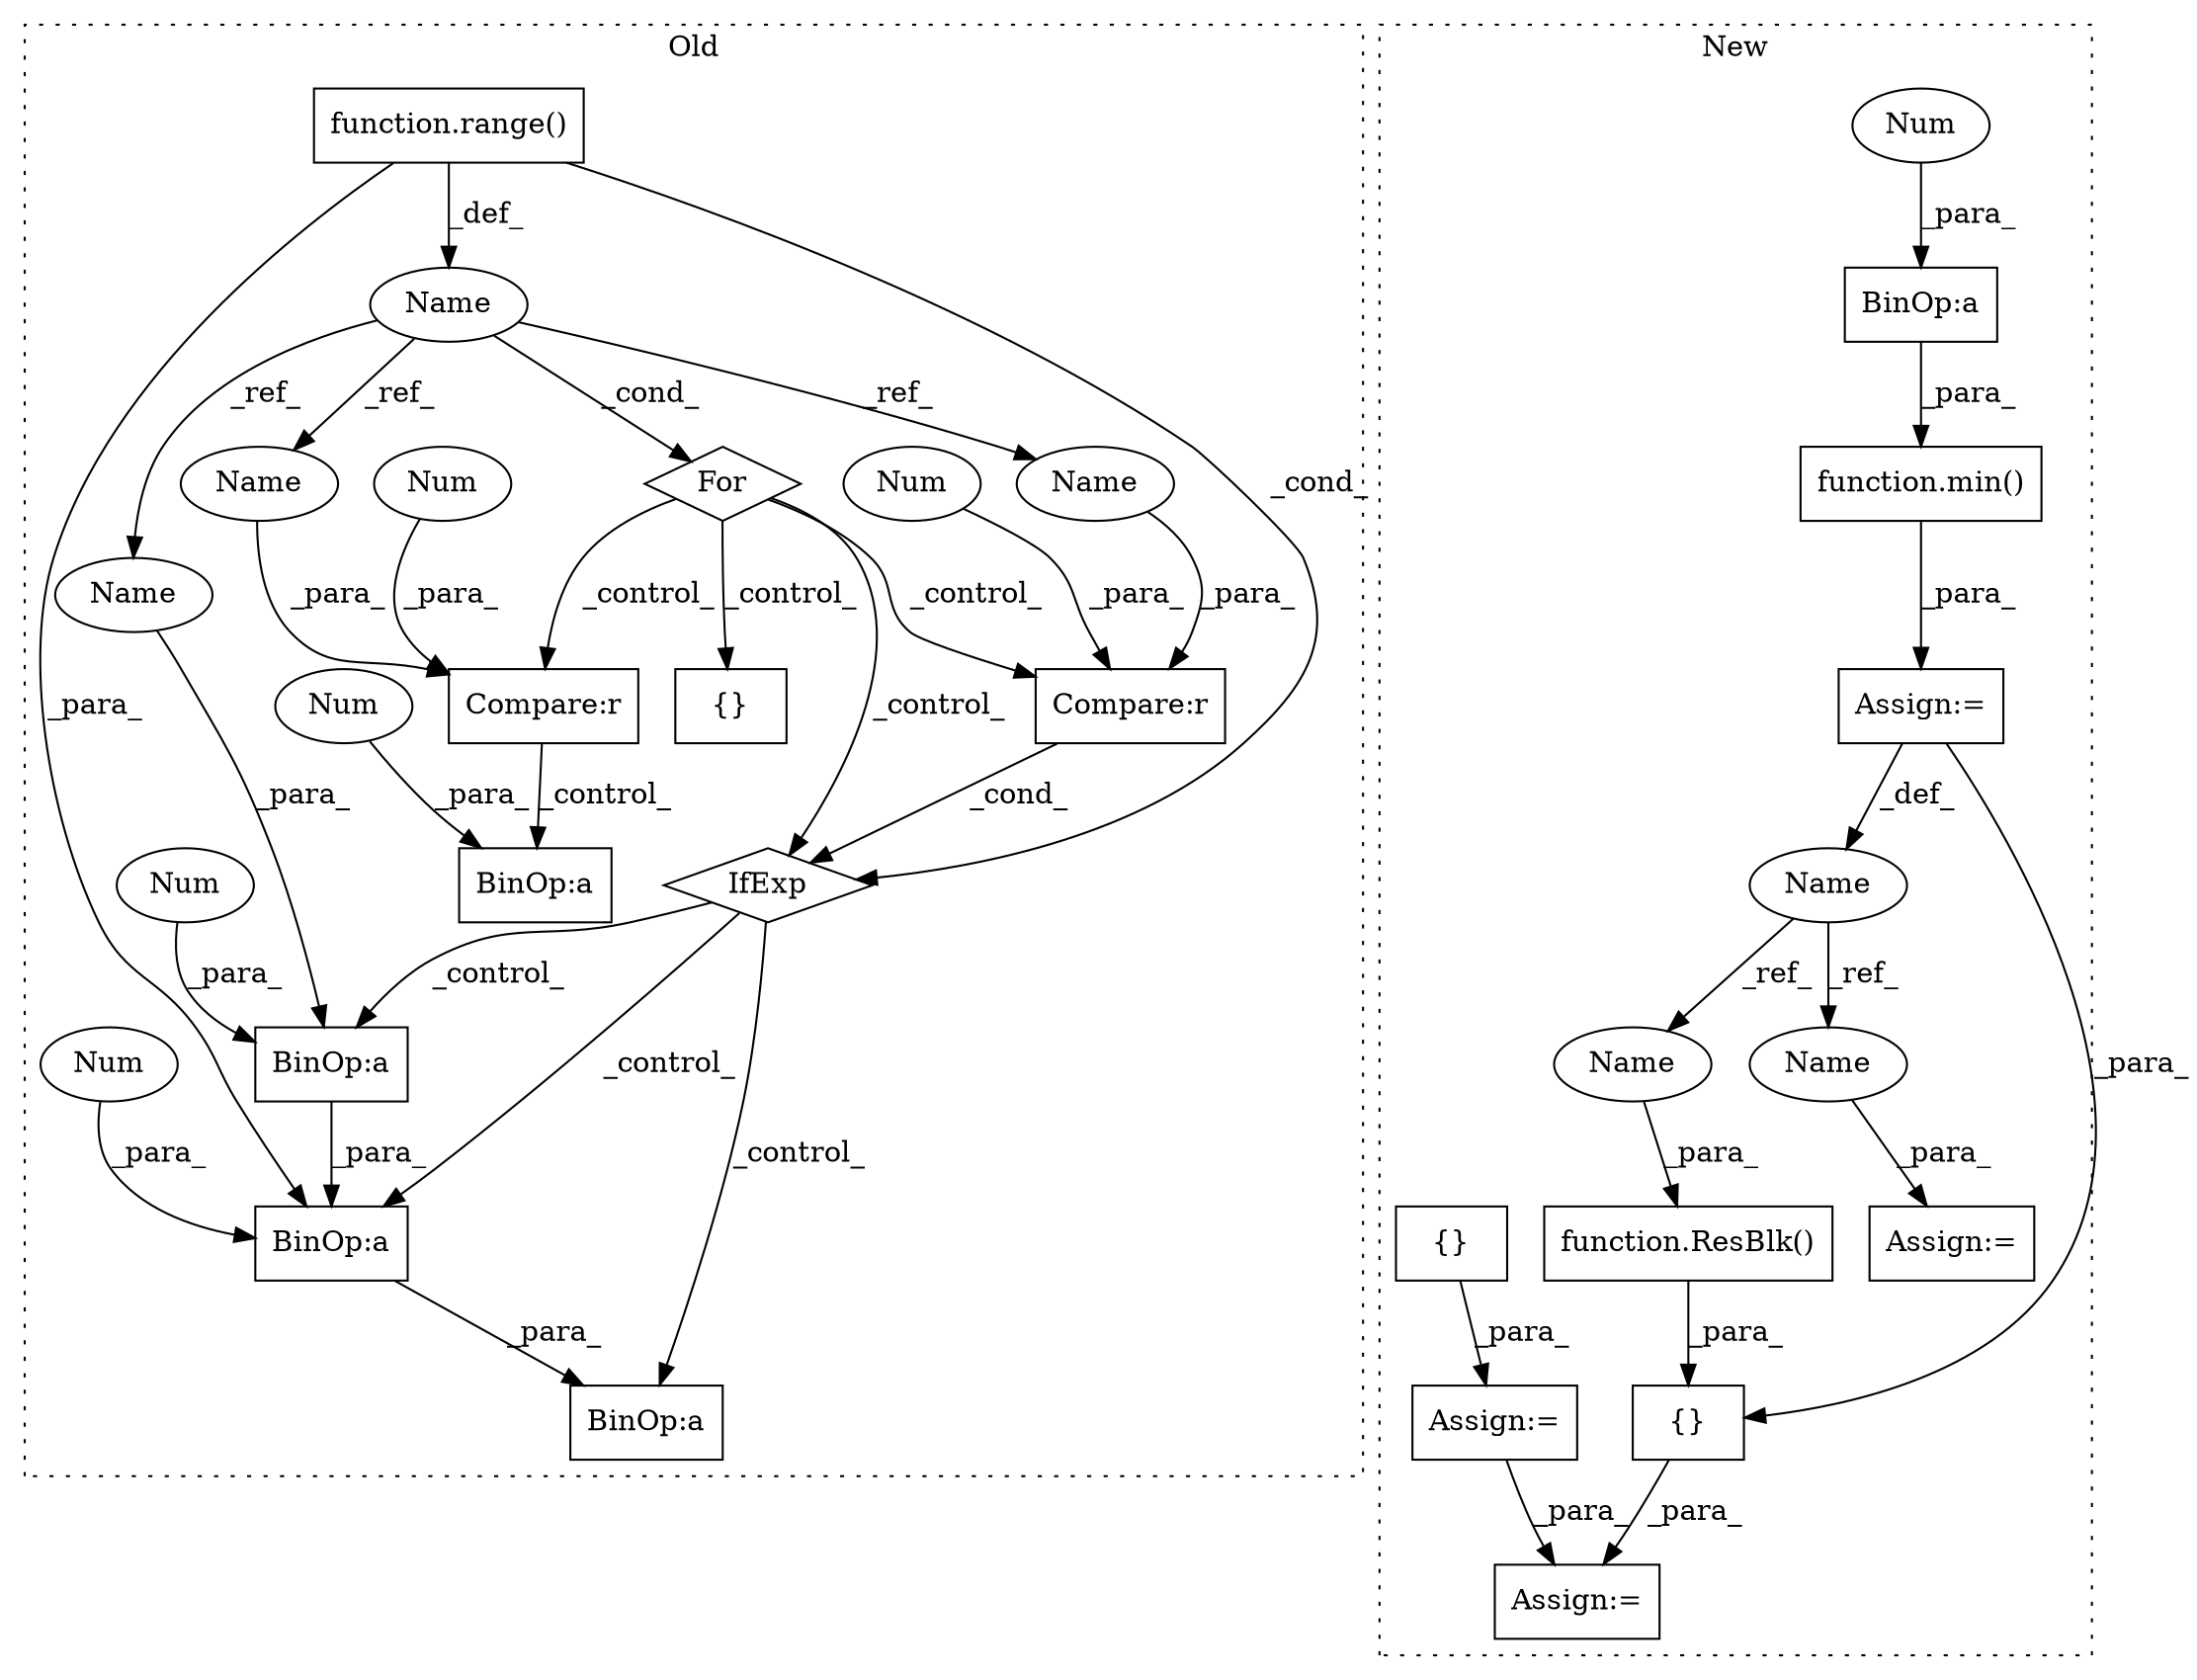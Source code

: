 digraph G {
subgraph cluster0 {
1 [label="{}" a="59" s="5004,5158" l="6,0" shape="box"];
8 [label="Name" a="87" s="4758" l="1" shape="ellipse"];
9 [label="BinOp:a" a="82" s="4879" l="3" shape="box"];
10 [label="For" a="107" s="4754,4810" l="4,5" shape="diamond"];
11 [label="BinOp:a" a="82" s="4921" l="3" shape="box"];
12 [label="BinOp:a" a="82" s="4873" l="4" shape="box"];
13 [label="BinOp:a" a="82" s="4868" l="3" shape="box"];
14 [label="Num" a="76" s="4920" l="1" shape="ellipse"];
15 [label="function.range()" a="75" s="4763,4809" l="6,1" shape="box"];
17 [label="Num" a="76" s="4872" l="1" shape="ellipse"];
18 [label="Num" a="76" s="4882" l="1" shape="ellipse"];
19 [label="Compare:r" a="40" s="4889" l="5" shape="box"];
20 [label="Num" a="76" s="4893" l="1" shape="ellipse"];
21 [label="Compare:r" a="40" s="4939" l="5" shape="box"];
22 [label="Num" a="76" s="4943" l="1" shape="ellipse"];
23 [label="IfExp" a="51" s="4885,4894" l="4,6" shape="diamond"];
30 [label="Name" a="87" s="4878" l="1" shape="ellipse"];
31 [label="Name" a="87" s="4939" l="1" shape="ellipse"];
32 [label="Name" a="87" s="4889" l="1" shape="ellipse"];
label = "Old";
style="dotted";
}
subgraph cluster1 {
2 [label="function.ResBlk()" a="75" s="3295,3317" l="7,18" shape="box"];
3 [label="BinOp:a" a="82" s="3263" l="1" shape="box"];
4 [label="Name" a="87" s="3243" l="7" shape="ellipse"];
5 [label="Assign:=" a="68" s="3346" l="3" shape="box"];
6 [label="{}" a="59" s="3294,3335" l="1,0" shape="box"];
7 [label="function.min()" a="75" s="3253,3279" l="4,1" shape="box"];
16 [label="Num" a="76" s="3264" l="1" shape="ellipse"];
24 [label="Assign:=" a="68" s="3250" l="3" shape="box"];
25 [label="Assign:=" a="68" s="3290" l="4" shape="box"];
26 [label="{}" a="59" s="3120,3120" l="2,1" shape="box"];
27 [label="Assign:=" a="68" s="3117" l="3" shape="box"];
28 [label="Name" a="87" s="3310" l="7" shape="ellipse"];
29 [label="Name" a="87" s="3349" l="7" shape="ellipse"];
label = "New";
style="dotted";
}
2 -> 6 [label="_para_"];
3 -> 7 [label="_para_"];
4 -> 29 [label="_ref_"];
4 -> 28 [label="_ref_"];
6 -> 25 [label="_para_"];
7 -> 24 [label="_para_"];
8 -> 31 [label="_ref_"];
8 -> 30 [label="_ref_"];
8 -> 10 [label="_cond_"];
8 -> 32 [label="_ref_"];
9 -> 12 [label="_para_"];
10 -> 1 [label="_control_"];
10 -> 19 [label="_control_"];
10 -> 21 [label="_control_"];
10 -> 23 [label="_control_"];
12 -> 13 [label="_para_"];
14 -> 11 [label="_para_"];
15 -> 23 [label="_cond_"];
15 -> 8 [label="_def_"];
15 -> 12 [label="_para_"];
16 -> 3 [label="_para_"];
17 -> 12 [label="_para_"];
18 -> 9 [label="_para_"];
19 -> 23 [label="_cond_"];
20 -> 19 [label="_para_"];
21 -> 11 [label="_control_"];
22 -> 21 [label="_para_"];
23 -> 12 [label="_control_"];
23 -> 9 [label="_control_"];
23 -> 13 [label="_control_"];
24 -> 6 [label="_para_"];
24 -> 4 [label="_def_"];
26 -> 27 [label="_para_"];
27 -> 25 [label="_para_"];
28 -> 2 [label="_para_"];
29 -> 5 [label="_para_"];
30 -> 9 [label="_para_"];
31 -> 21 [label="_para_"];
32 -> 19 [label="_para_"];
}